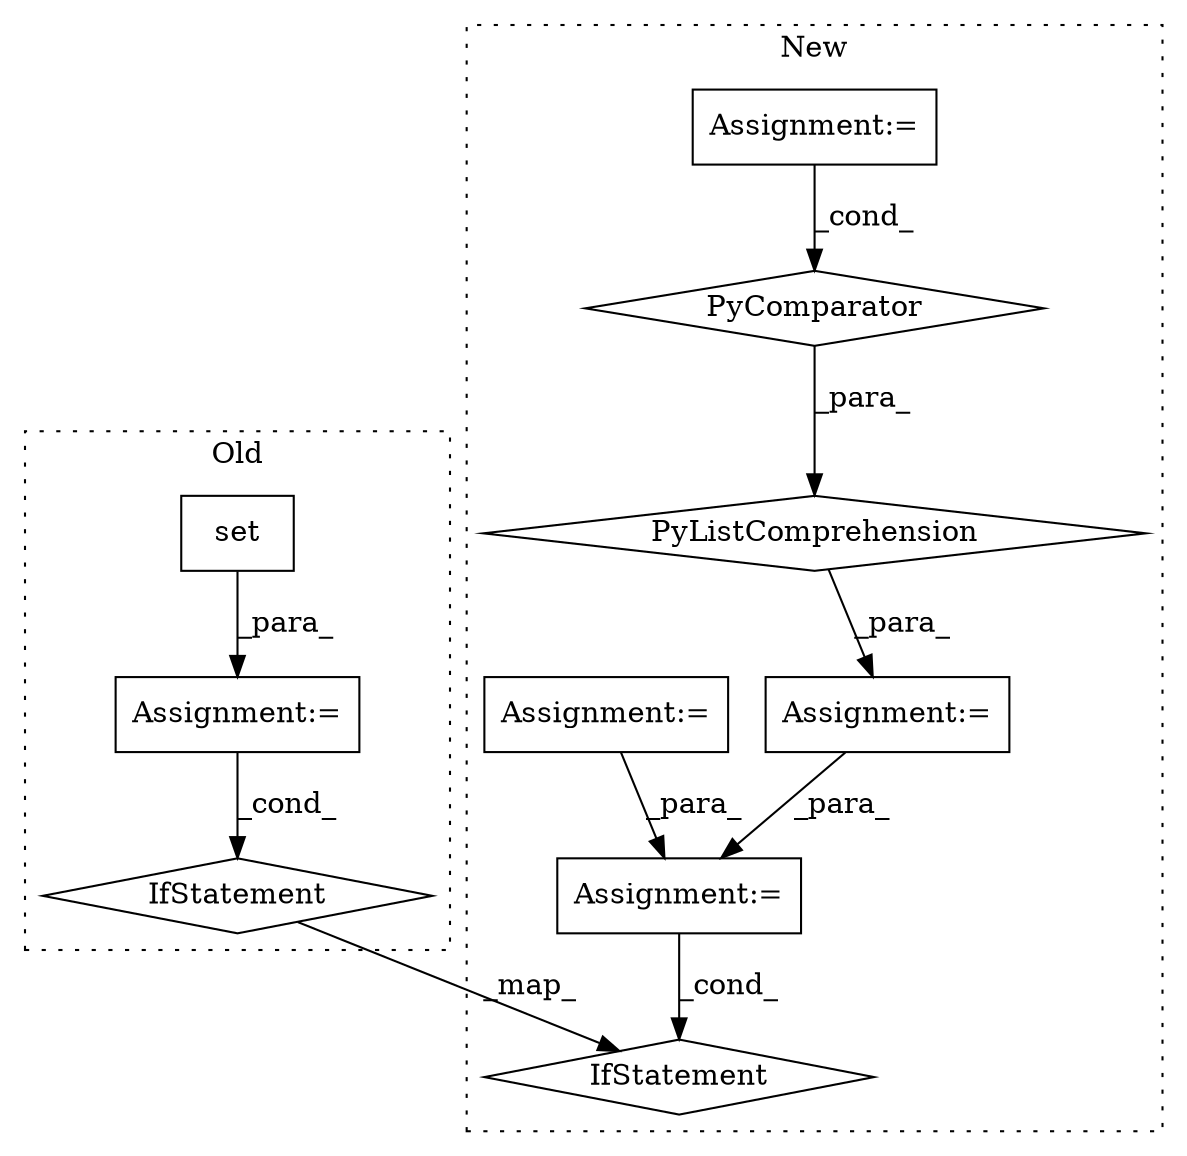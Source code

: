 digraph G {
subgraph cluster0 {
1 [label="set" a="32" s="57775,57793" l="4,1" shape="box"];
6 [label="Assignment:=" a="7" s="57769" l="1" shape="box"];
10 [label="IfStatement" a="25" s="57842,57865" l="4,2" shape="diamond"];
label = "Old";
style="dotted";
}
subgraph cluster1 {
2 [label="PyListComprehension" a="109" s="57460" l="137" shape="diamond"];
3 [label="Assignment:=" a="7" s="57531" l="58" shape="box"];
4 [label="PyComparator" a="113" s="57531" l="58" shape="diamond"];
5 [label="Assignment:=" a="7" s="57611" l="17" shape="box"];
7 [label="Assignment:=" a="7" s="57444" l="16" shape="box"];
8 [label="Assignment:=" a="7" s="57699" l="58" shape="box"];
9 [label="IfStatement" a="25" s="57769,57792" l="4,2" shape="diamond"];
label = "New";
style="dotted";
}
1 -> 6 [label="_para_"];
2 -> 7 [label="_para_"];
3 -> 4 [label="_cond_"];
4 -> 2 [label="_para_"];
5 -> 9 [label="_cond_"];
6 -> 10 [label="_cond_"];
7 -> 5 [label="_para_"];
8 -> 5 [label="_para_"];
10 -> 9 [label="_map_"];
}